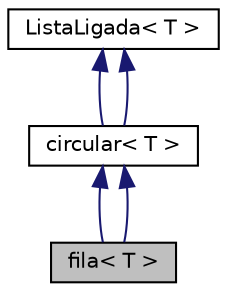 digraph "fila&lt; T &gt;"
{
  edge [fontname="Helvetica",fontsize="10",labelfontname="Helvetica",labelfontsize="10"];
  node [fontname="Helvetica",fontsize="10",shape=record];
  Node1 [label="fila\< T \>",height=0.2,width=0.4,color="black", fillcolor="grey75", style="filled" fontcolor="black"];
  Node2 -> Node1 [dir="back",color="midnightblue",fontsize="10",style="solid"];
  Node2 [label="circular\< T \>",height=0.2,width=0.4,color="black", fillcolor="white", style="filled",URL="$classcircular.html",tooltip="Implementação da classe ListaCirular a qual utiliza do artíficio de herança para herdar atibutos e mé..."];
  Node3 -> Node2 [dir="back",color="midnightblue",fontsize="10",style="solid"];
  Node3 [label="ListaLigada\< T \>",height=0.2,width=0.4,color="black", fillcolor="white", style="filled",URL="$classListaLigada.html"];
  Node3 -> Node2 [dir="back",color="midnightblue",fontsize="10",style="solid"];
  Node2 -> Node1 [dir="back",color="midnightblue",fontsize="10",style="solid"];
}

